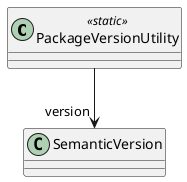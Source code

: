 @startuml
class PackageVersionUtility <<static>> {
}
PackageVersionUtility --> "version" SemanticVersion
@enduml
